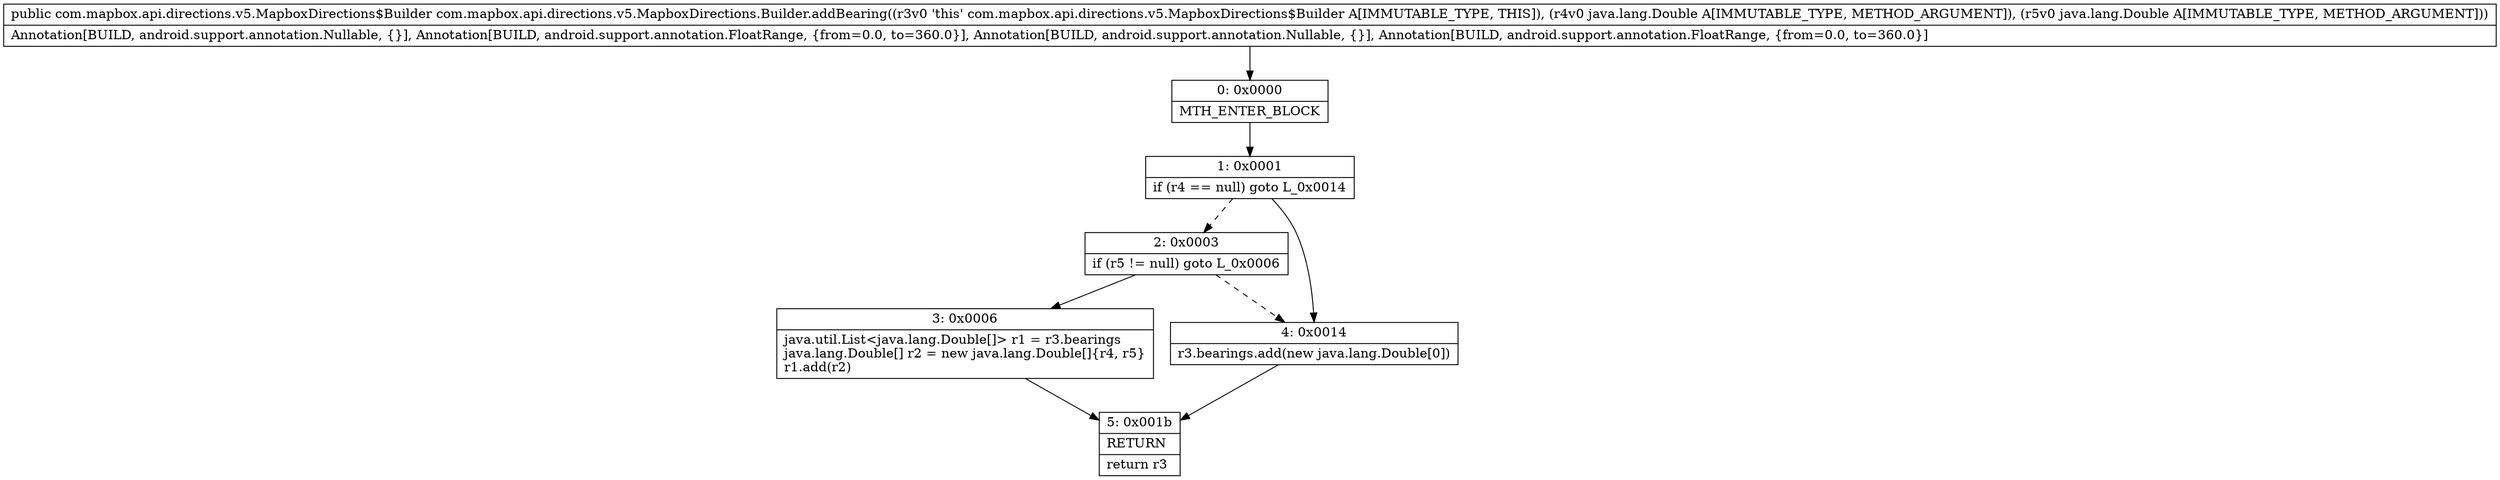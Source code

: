 digraph "CFG forcom.mapbox.api.directions.v5.MapboxDirections.Builder.addBearing(Ljava\/lang\/Double;Ljava\/lang\/Double;)Lcom\/mapbox\/api\/directions\/v5\/MapboxDirections$Builder;" {
Node_0 [shape=record,label="{0\:\ 0x0000|MTH_ENTER_BLOCK\l}"];
Node_1 [shape=record,label="{1\:\ 0x0001|if (r4 == null) goto L_0x0014\l}"];
Node_2 [shape=record,label="{2\:\ 0x0003|if (r5 != null) goto L_0x0006\l}"];
Node_3 [shape=record,label="{3\:\ 0x0006|java.util.List\<java.lang.Double[]\> r1 = r3.bearings\ljava.lang.Double[] r2 = new java.lang.Double[]\{r4, r5\}\lr1.add(r2)\l}"];
Node_4 [shape=record,label="{4\:\ 0x0014|r3.bearings.add(new java.lang.Double[0])\l}"];
Node_5 [shape=record,label="{5\:\ 0x001b|RETURN\l|return r3\l}"];
MethodNode[shape=record,label="{public com.mapbox.api.directions.v5.MapboxDirections$Builder com.mapbox.api.directions.v5.MapboxDirections.Builder.addBearing((r3v0 'this' com.mapbox.api.directions.v5.MapboxDirections$Builder A[IMMUTABLE_TYPE, THIS]), (r4v0 java.lang.Double A[IMMUTABLE_TYPE, METHOD_ARGUMENT]), (r5v0 java.lang.Double A[IMMUTABLE_TYPE, METHOD_ARGUMENT]))  | Annotation[BUILD, android.support.annotation.Nullable, \{\}], Annotation[BUILD, android.support.annotation.FloatRange, \{from=0.0, to=360.0\}], Annotation[BUILD, android.support.annotation.Nullable, \{\}], Annotation[BUILD, android.support.annotation.FloatRange, \{from=0.0, to=360.0\}]\l}"];
MethodNode -> Node_0;
Node_0 -> Node_1;
Node_1 -> Node_2[style=dashed];
Node_1 -> Node_4;
Node_2 -> Node_3;
Node_2 -> Node_4[style=dashed];
Node_3 -> Node_5;
Node_4 -> Node_5;
}

